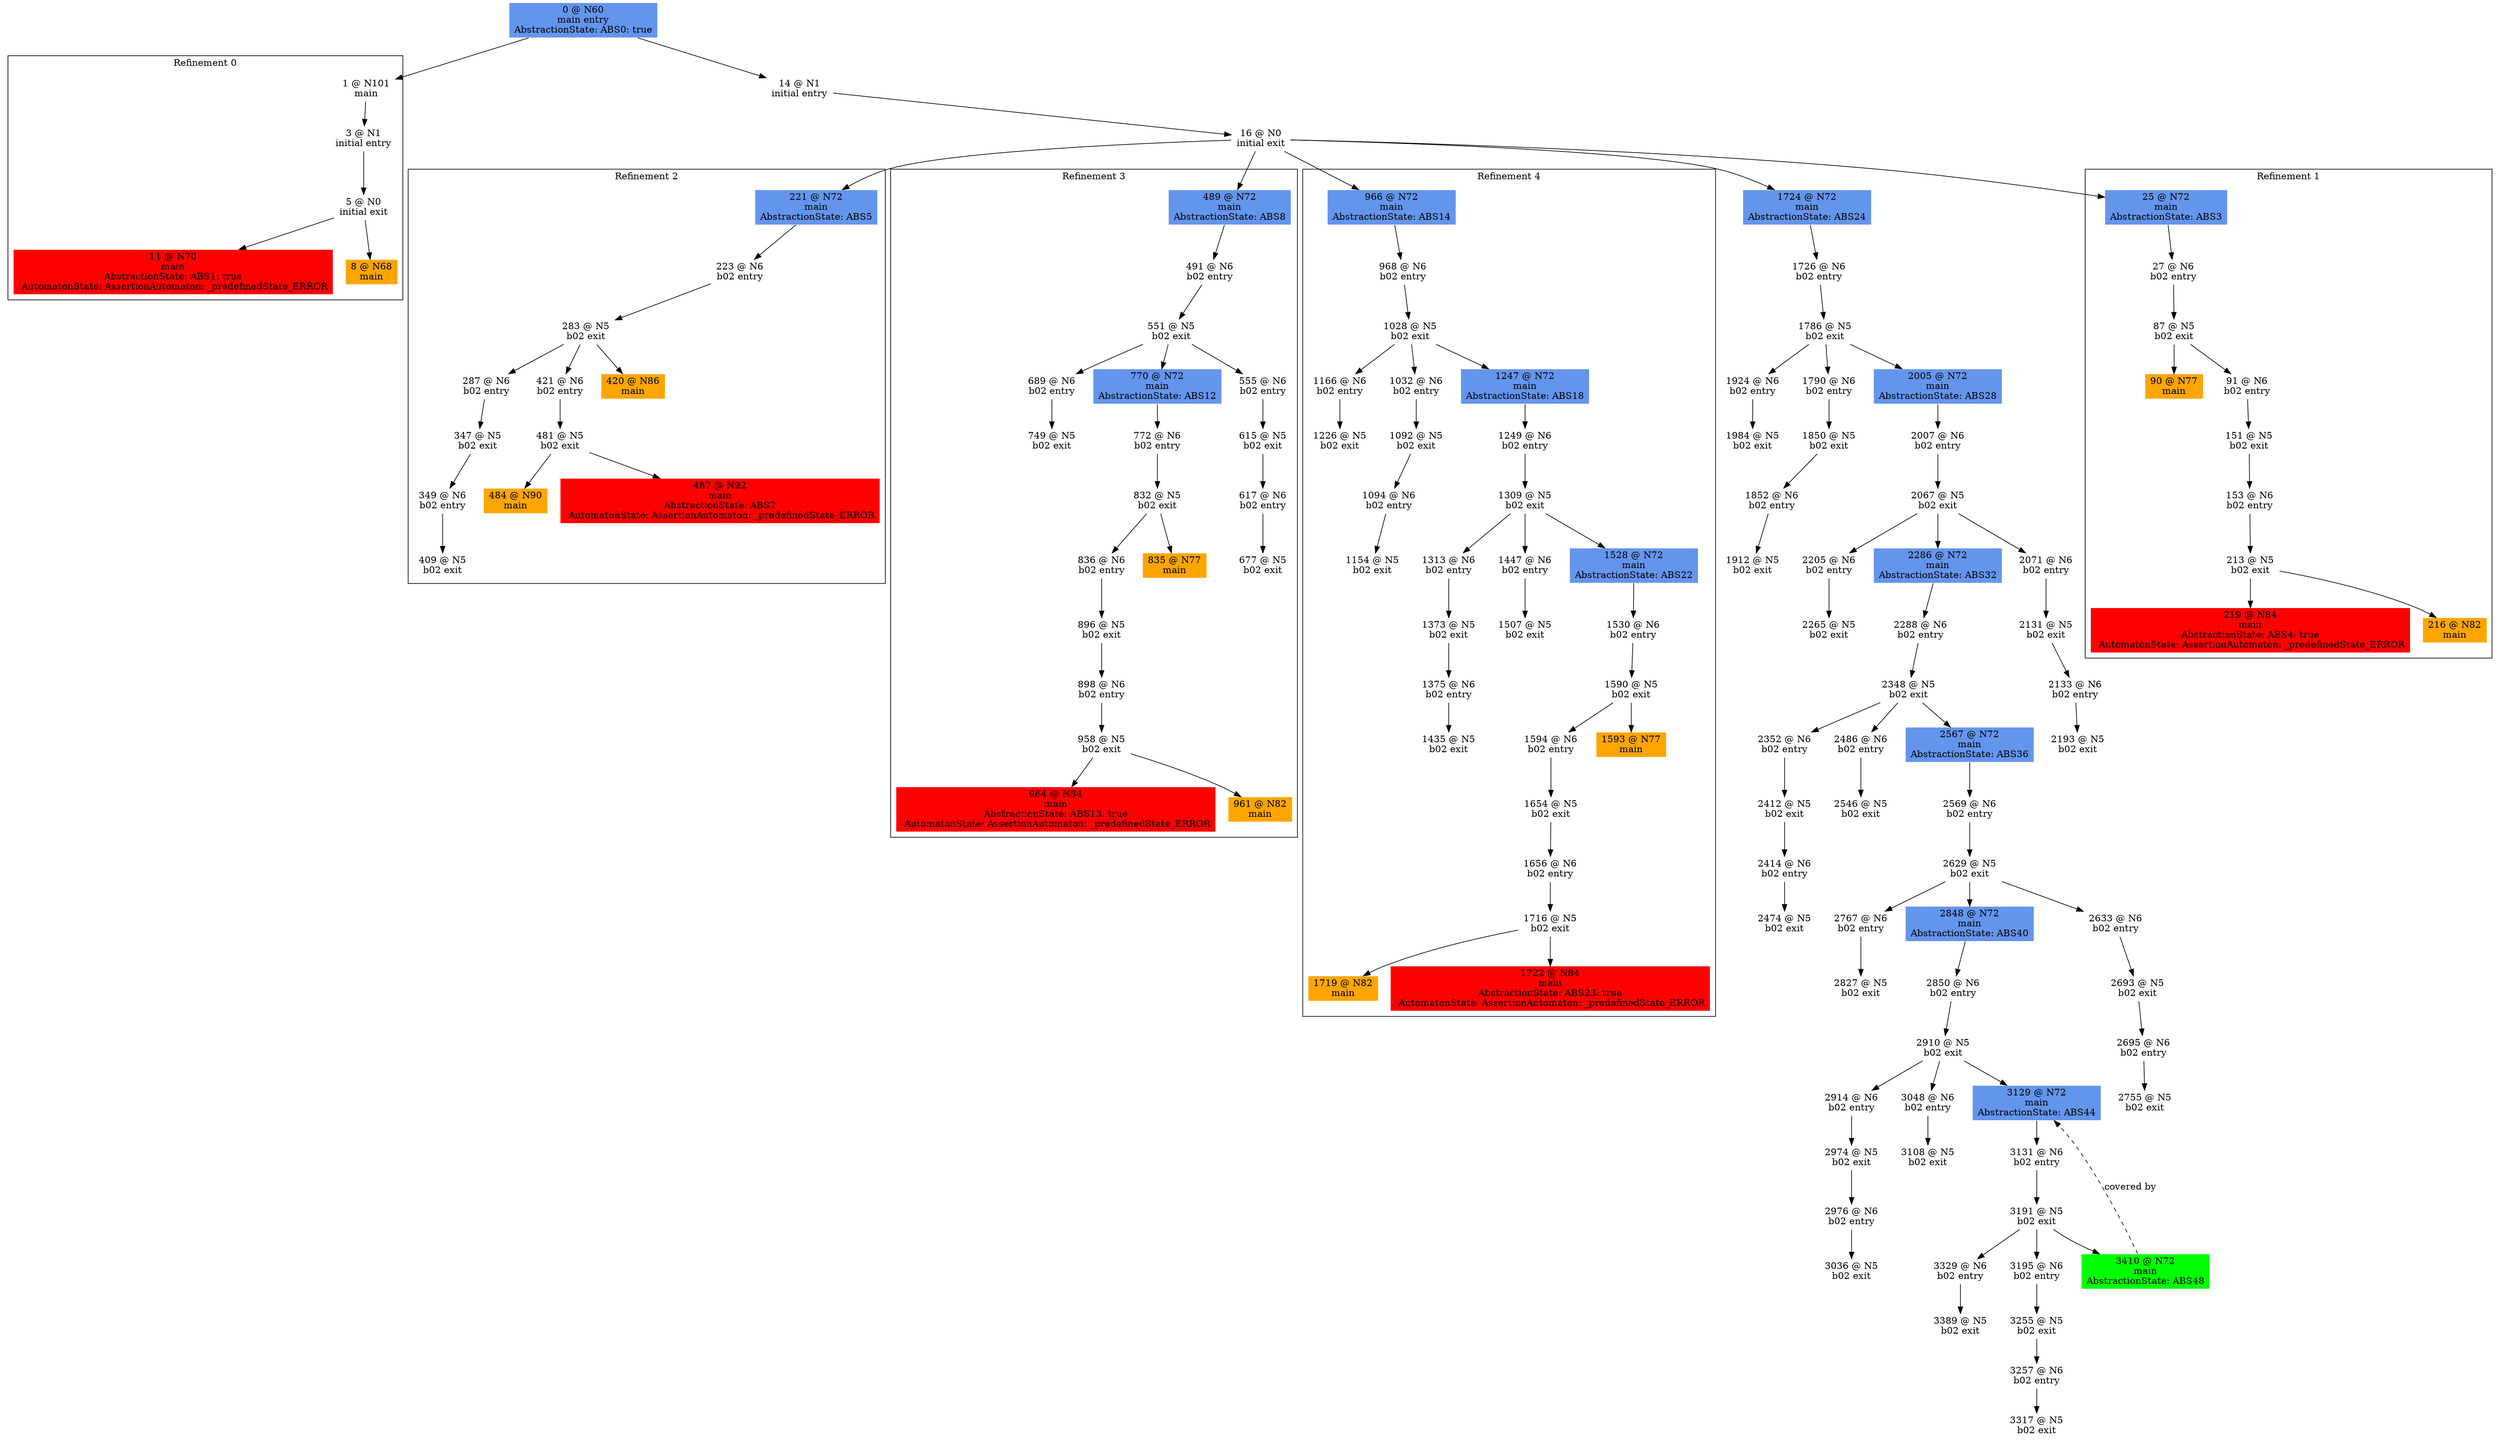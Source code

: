 digraph ARG {
node [style="filled" shape="box" color="white"]
subgraph cluster_0 {
label="Refinement 0"
1 [label="1 @ N101\nmain\n" id="1"]
3 [label="3 @ N1\ninitial entry\n" id="3"]
5 [label="5 @ N0\ninitial exit\n" id="5"]
11 [fillcolor="red" label="11 @ N70\nmain\nAbstractionState: ABS1: true\n AutomatonState: AssertionAutomaton: _predefinedState_ERROR\n" id="11"]
8 [fillcolor="orange" label="8 @ N68\nmain\n" id="8"]
1 -> 3 []
3 -> 5 []
5 -> 8 []
5 -> 11 []
}
0 -> 1
subgraph cluster_1 {
label="Refinement 1"
25 [fillcolor="cornflowerblue" label="25 @ N72\nmain\nAbstractionState: ABS3\n" id="25"]
27 [label="27 @ N6\nb02 entry\n" id="27"]
87 [label="87 @ N5\nb02 exit\n" id="87"]
90 [fillcolor="orange" label="90 @ N77\nmain\n" id="90"]
91 [label="91 @ N6\nb02 entry\n" id="91"]
151 [label="151 @ N5\nb02 exit\n" id="151"]
153 [label="153 @ N6\nb02 entry\n" id="153"]
213 [label="213 @ N5\nb02 exit\n" id="213"]
219 [fillcolor="red" label="219 @ N84\nmain\nAbstractionState: ABS4: true\n AutomatonState: AssertionAutomaton: _predefinedState_ERROR\n" id="219"]
216 [fillcolor="orange" label="216 @ N82\nmain\n" id="216"]
25 -> 27 []
27 -> 87 []
87 -> 91 []
87 -> 90 []
91 -> 151 []
151 -> 153 []
153 -> 213 []
213 -> 216 []
213 -> 219 []
}
16 -> 25
subgraph cluster_2 {
label="Refinement 2"
221 [fillcolor="cornflowerblue" label="221 @ N72\nmain\nAbstractionState: ABS5\n" id="221"]
223 [label="223 @ N6\nb02 entry\n" id="223"]
283 [label="283 @ N5\nb02 exit\n" id="283"]
287 [label="287 @ N6\nb02 entry\n" id="287"]
347 [label="347 @ N5\nb02 exit\n" id="347"]
349 [label="349 @ N6\nb02 entry\n" id="349"]
409 [label="409 @ N5\nb02 exit\n" id="409"]
421 [label="421 @ N6\nb02 entry\n" id="421"]
481 [label="481 @ N5\nb02 exit\n" id="481"]
484 [fillcolor="orange" label="484 @ N90\nmain\n" id="484"]
487 [fillcolor="red" label="487 @ N92\nmain\nAbstractionState: ABS7\n AutomatonState: AssertionAutomaton: _predefinedState_ERROR\n" id="487"]
420 [fillcolor="orange" label="420 @ N86\nmain\n" id="420"]
221 -> 223 []
223 -> 283 []
283 -> 420 []
283 -> 421 []
283 -> 287 []
287 -> 347 []
347 -> 349 []
349 -> 409 []
421 -> 481 []
481 -> 487 []
481 -> 484 []
}
16 -> 221
subgraph cluster_3 {
label="Refinement 3"
489 [fillcolor="cornflowerblue" label="489 @ N72\nmain\nAbstractionState: ABS8\n" id="489"]
491 [label="491 @ N6\nb02 entry\n" id="491"]
551 [label="551 @ N5\nb02 exit\n" id="551"]
689 [label="689 @ N6\nb02 entry\n" id="689"]
749 [label="749 @ N5\nb02 exit\n" id="749"]
770 [fillcolor="cornflowerblue" label="770 @ N72\nmain\nAbstractionState: ABS12\n" id="770"]
772 [label="772 @ N6\nb02 entry\n" id="772"]
832 [label="832 @ N5\nb02 exit\n" id="832"]
836 [label="836 @ N6\nb02 entry\n" id="836"]
896 [label="896 @ N5\nb02 exit\n" id="896"]
898 [label="898 @ N6\nb02 entry\n" id="898"]
958 [label="958 @ N5\nb02 exit\n" id="958"]
964 [fillcolor="red" label="964 @ N84\nmain\nAbstractionState: ABS13: true\n AutomatonState: AssertionAutomaton: _predefinedState_ERROR\n" id="964"]
961 [fillcolor="orange" label="961 @ N82\nmain\n" id="961"]
835 [fillcolor="orange" label="835 @ N77\nmain\n" id="835"]
555 [label="555 @ N6\nb02 entry\n" id="555"]
615 [label="615 @ N5\nb02 exit\n" id="615"]
617 [label="617 @ N6\nb02 entry\n" id="617"]
677 [label="677 @ N5\nb02 exit\n" id="677"]
489 -> 491 []
491 -> 551 []
551 -> 555 []
551 -> 770 []
551 -> 689 []
689 -> 749 []
770 -> 772 []
772 -> 832 []
832 -> 835 []
832 -> 836 []
836 -> 896 []
896 -> 898 []
898 -> 958 []
958 -> 961 []
958 -> 964 []
555 -> 615 []
615 -> 617 []
617 -> 677 []
}
16 -> 489
subgraph cluster_4 {
label="Refinement 4"
966 [fillcolor="cornflowerblue" label="966 @ N72\nmain\nAbstractionState: ABS14\n" id="966"]
968 [label="968 @ N6\nb02 entry\n" id="968"]
1028 [label="1028 @ N5\nb02 exit\n" id="1028"]
1166 [label="1166 @ N6\nb02 entry\n" id="1166"]
1226 [label="1226 @ N5\nb02 exit\n" id="1226"]
1032 [label="1032 @ N6\nb02 entry\n" id="1032"]
1092 [label="1092 @ N5\nb02 exit\n" id="1092"]
1094 [label="1094 @ N6\nb02 entry\n" id="1094"]
1154 [label="1154 @ N5\nb02 exit\n" id="1154"]
1247 [fillcolor="cornflowerblue" label="1247 @ N72\nmain\nAbstractionState: ABS18\n" id="1247"]
1249 [label="1249 @ N6\nb02 entry\n" id="1249"]
1309 [label="1309 @ N5\nb02 exit\n" id="1309"]
1313 [label="1313 @ N6\nb02 entry\n" id="1313"]
1373 [label="1373 @ N5\nb02 exit\n" id="1373"]
1375 [label="1375 @ N6\nb02 entry\n" id="1375"]
1435 [label="1435 @ N5\nb02 exit\n" id="1435"]
1447 [label="1447 @ N6\nb02 entry\n" id="1447"]
1507 [label="1507 @ N5\nb02 exit\n" id="1507"]
1528 [fillcolor="cornflowerblue" label="1528 @ N72\nmain\nAbstractionState: ABS22\n" id="1528"]
1530 [label="1530 @ N6\nb02 entry\n" id="1530"]
1590 [label="1590 @ N5\nb02 exit\n" id="1590"]
1594 [label="1594 @ N6\nb02 entry\n" id="1594"]
1654 [label="1654 @ N5\nb02 exit\n" id="1654"]
1656 [label="1656 @ N6\nb02 entry\n" id="1656"]
1716 [label="1716 @ N5\nb02 exit\n" id="1716"]
1719 [fillcolor="orange" label="1719 @ N82\nmain\n" id="1719"]
1722 [fillcolor="red" label="1722 @ N84\nmain\nAbstractionState: ABS23: true\n AutomatonState: AssertionAutomaton: _predefinedState_ERROR\n" id="1722"]
1593 [fillcolor="orange" label="1593 @ N77\nmain\n" id="1593"]
966 -> 968 []
968 -> 1028 []
1028 -> 1247 []
1028 -> 1032 []
1028 -> 1166 []
1166 -> 1226 []
1032 -> 1092 []
1092 -> 1094 []
1094 -> 1154 []
1247 -> 1249 []
1249 -> 1309 []
1309 -> 1528 []
1309 -> 1447 []
1309 -> 1313 []
1313 -> 1373 []
1373 -> 1375 []
1375 -> 1435 []
1447 -> 1507 []
1528 -> 1530 []
1530 -> 1590 []
1590 -> 1593 []
1590 -> 1594 []
1594 -> 1654 []
1654 -> 1656 []
1656 -> 1716 []
1716 -> 1722 []
1716 -> 1719 []
}
16 -> 966
0 [fillcolor="cornflowerblue" label="0 @ N60\nmain entry\nAbstractionState: ABS0: true\n" id="0"]
14 [label="14 @ N1\ninitial entry\n" id="14"]
16 [label="16 @ N0\ninitial exit\n" id="16"]
1724 [fillcolor="cornflowerblue" label="1724 @ N72\nmain\nAbstractionState: ABS24\n" id="1724"]
1726 [label="1726 @ N6\nb02 entry\n" id="1726"]
1786 [label="1786 @ N5\nb02 exit\n" id="1786"]
1924 [label="1924 @ N6\nb02 entry\n" id="1924"]
1984 [label="1984 @ N5\nb02 exit\n" id="1984"]
1790 [label="1790 @ N6\nb02 entry\n" id="1790"]
1850 [label="1850 @ N5\nb02 exit\n" id="1850"]
1852 [label="1852 @ N6\nb02 entry\n" id="1852"]
1912 [label="1912 @ N5\nb02 exit\n" id="1912"]
2005 [fillcolor="cornflowerblue" label="2005 @ N72\nmain\nAbstractionState: ABS28\n" id="2005"]
2007 [label="2007 @ N6\nb02 entry\n" id="2007"]
2067 [label="2067 @ N5\nb02 exit\n" id="2067"]
2071 [label="2071 @ N6\nb02 entry\n" id="2071"]
2131 [label="2131 @ N5\nb02 exit\n" id="2131"]
2133 [label="2133 @ N6\nb02 entry\n" id="2133"]
2193 [label="2193 @ N5\nb02 exit\n" id="2193"]
2205 [label="2205 @ N6\nb02 entry\n" id="2205"]
2265 [label="2265 @ N5\nb02 exit\n" id="2265"]
2286 [fillcolor="cornflowerblue" label="2286 @ N72\nmain\nAbstractionState: ABS32\n" id="2286"]
2288 [label="2288 @ N6\nb02 entry\n" id="2288"]
2348 [label="2348 @ N5\nb02 exit\n" id="2348"]
2486 [label="2486 @ N6\nb02 entry\n" id="2486"]
2546 [label="2546 @ N5\nb02 exit\n" id="2546"]
2567 [fillcolor="cornflowerblue" label="2567 @ N72\nmain\nAbstractionState: ABS36\n" id="2567"]
2569 [label="2569 @ N6\nb02 entry\n" id="2569"]
2629 [label="2629 @ N5\nb02 exit\n" id="2629"]
2848 [fillcolor="cornflowerblue" label="2848 @ N72\nmain\nAbstractionState: ABS40\n" id="2848"]
2850 [label="2850 @ N6\nb02 entry\n" id="2850"]
2910 [label="2910 @ N5\nb02 exit\n" id="2910"]
3129 [fillcolor="cornflowerblue" label="3129 @ N72\nmain\nAbstractionState: ABS44\n" id="3129"]
3131 [label="3131 @ N6\nb02 entry\n" id="3131"]
3191 [label="3191 @ N5\nb02 exit\n" id="3191"]
3195 [label="3195 @ N6\nb02 entry\n" id="3195"]
3255 [label="3255 @ N5\nb02 exit\n" id="3255"]
3257 [label="3257 @ N6\nb02 entry\n" id="3257"]
3317 [label="3317 @ N5\nb02 exit\n" id="3317"]
3410 [fillcolor="green" label="3410 @ N72\nmain\nAbstractionState: ABS48\n" id="3410"]
3329 [label="3329 @ N6\nb02 entry\n" id="3329"]
3389 [label="3389 @ N5\nb02 exit\n" id="3389"]
2914 [label="2914 @ N6\nb02 entry\n" id="2914"]
2974 [label="2974 @ N5\nb02 exit\n" id="2974"]
2976 [label="2976 @ N6\nb02 entry\n" id="2976"]
3036 [label="3036 @ N5\nb02 exit\n" id="3036"]
3048 [label="3048 @ N6\nb02 entry\n" id="3048"]
3108 [label="3108 @ N5\nb02 exit\n" id="3108"]
2633 [label="2633 @ N6\nb02 entry\n" id="2633"]
2693 [label="2693 @ N5\nb02 exit\n" id="2693"]
2695 [label="2695 @ N6\nb02 entry\n" id="2695"]
2755 [label="2755 @ N5\nb02 exit\n" id="2755"]
2767 [label="2767 @ N6\nb02 entry\n" id="2767"]
2827 [label="2827 @ N5\nb02 exit\n" id="2827"]
2352 [label="2352 @ N6\nb02 entry\n" id="2352"]
2412 [label="2412 @ N5\nb02 exit\n" id="2412"]
2414 [label="2414 @ N6\nb02 entry\n" id="2414"]
2474 [label="2474 @ N5\nb02 exit\n" id="2474"]
0 -> 14 []
14 -> 16 []
16 -> 1724 []
1724 -> 1726 []
1726 -> 1786 []
1786 -> 2005 []
1786 -> 1790 []
1786 -> 1924 []
1924 -> 1984 []
1790 -> 1850 []
1850 -> 1852 []
1852 -> 1912 []
2005 -> 2007 []
2007 -> 2067 []
2067 -> 2286 []
2067 -> 2205 []
2067 -> 2071 []
2071 -> 2131 []
2131 -> 2133 []
2133 -> 2193 []
2205 -> 2265 []
2286 -> 2288 []
2288 -> 2348 []
2348 -> 2352 []
2348 -> 2567 []
2348 -> 2486 []
2486 -> 2546 []
2567 -> 2569 []
2569 -> 2629 []
2629 -> 2767 []
2629 -> 2633 []
2629 -> 2848 []
2848 -> 2850 []
2850 -> 2910 []
2910 -> 3048 []
2910 -> 2914 []
2910 -> 3129 []
3410 -> 3129 [style="dashed" weight="0" label="covered by"]
3129 -> 3131 []
3131 -> 3191 []
3191 -> 3329 []
3191 -> 3410 []
3191 -> 3195 []
3195 -> 3255 []
3255 -> 3257 []
3257 -> 3317 []
3329 -> 3389 []
2914 -> 2974 []
2974 -> 2976 []
2976 -> 3036 []
3048 -> 3108 []
2633 -> 2693 []
2693 -> 2695 []
2695 -> 2755 []
2767 -> 2827 []
2352 -> 2412 []
2412 -> 2414 []
2414 -> 2474 []
}
